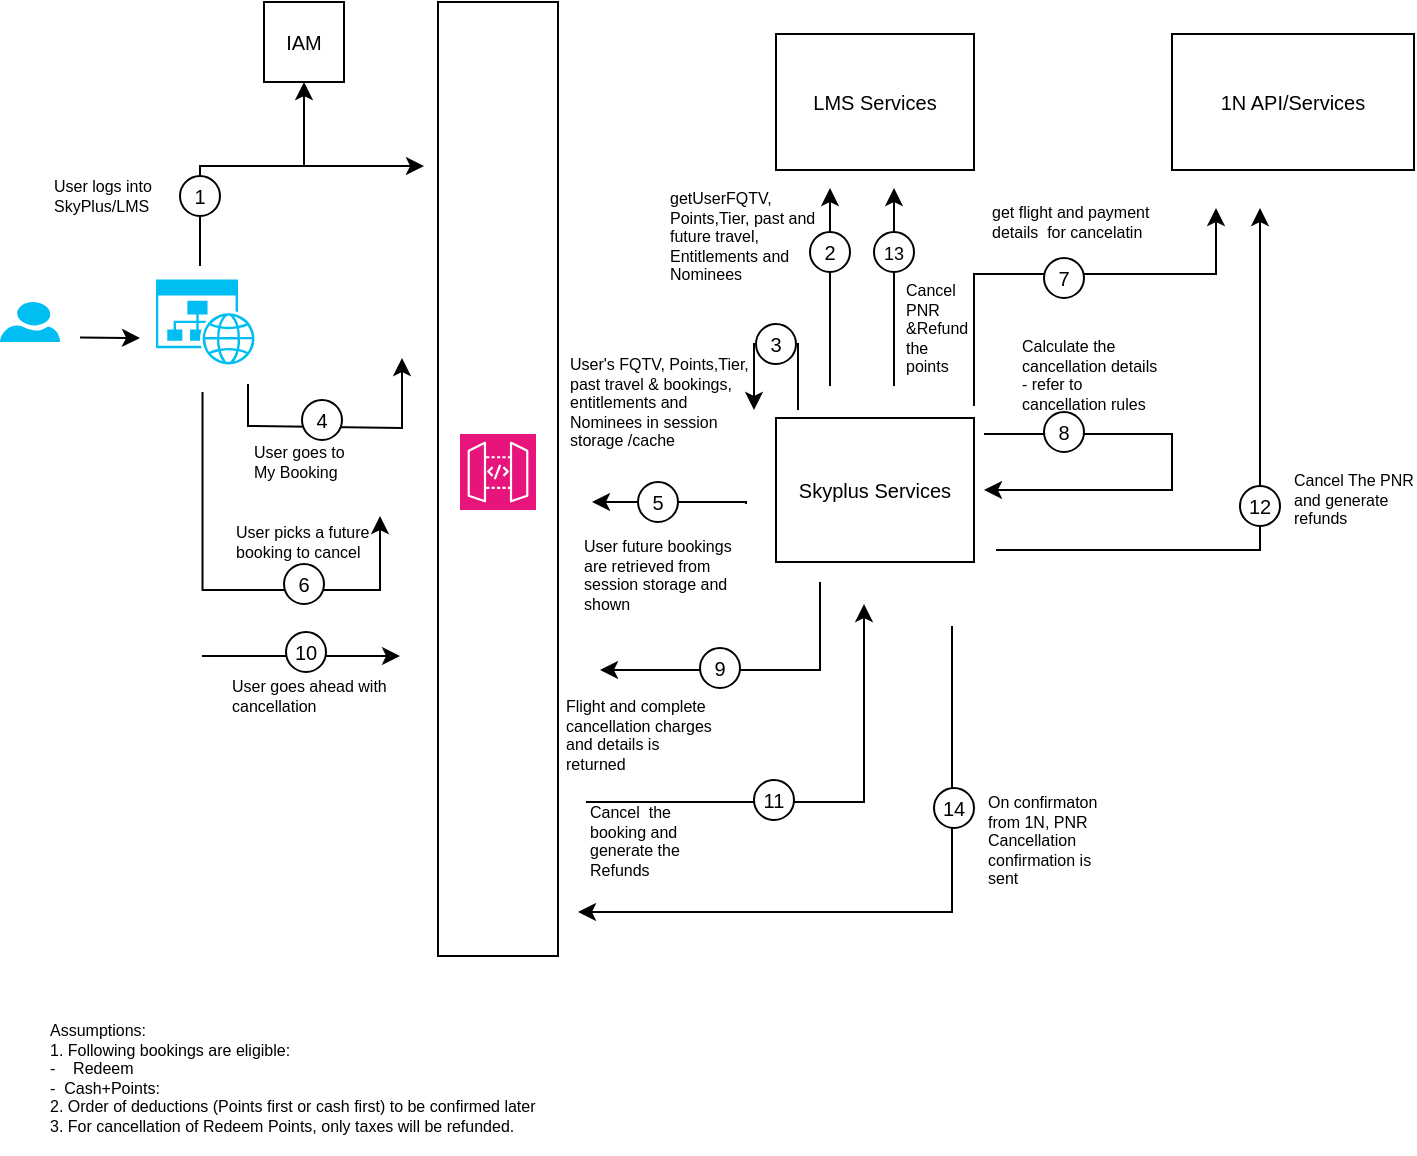 <mxfile version="24.0.2" type="github" pages="2">
  <diagram name="RedeemPoints_CashPoints" id="OwfiVeOAE6O_KrkkMr-Q">
    <mxGraphModel dx="1034" dy="446" grid="1" gridSize="11" guides="1" tooltips="1" connect="1" arrows="1" fold="1" page="1" pageScale="1" pageWidth="850" pageHeight="1100" math="0" shadow="0">
      <root>
        <mxCell id="0" />
        <mxCell id="1" parent="0" />
        <mxCell id="SMNPBds_AobCi2813BHv-37" value="" style="verticalLabelPosition=bottom;html=1;verticalAlign=top;align=center;strokeColor=none;fillColor=#00BEF2;shape=mxgraph.azure.user;" parent="1" vertex="1">
          <mxGeometry x="8" y="190" width="30" height="20" as="geometry" />
        </mxCell>
        <mxCell id="SMNPBds_AobCi2813BHv-42" value="" style="rounded=0;whiteSpace=wrap;html=1;" parent="1" vertex="1">
          <mxGeometry x="227" y="40" width="60" height="477" as="geometry" />
        </mxCell>
        <mxCell id="SMNPBds_AobCi2813BHv-39" value="" style="verticalLabelPosition=bottom;html=1;verticalAlign=top;align=center;strokeColor=none;fillColor=#00BEF2;shape=mxgraph.azure.website_generic;pointerEvents=1;" parent="1" vertex="1">
          <mxGeometry x="86" y="178.75" width="50" height="42.5" as="geometry" />
        </mxCell>
        <mxCell id="SMNPBds_AobCi2813BHv-41" value="" style="sketch=0;points=[[0,0,0],[0.25,0,0],[0.5,0,0],[0.75,0,0],[1,0,0],[0,1,0],[0.25,1,0],[0.5,1,0],[0.75,1,0],[1,1,0],[0,0.25,0],[0,0.5,0],[0,0.75,0],[1,0.25,0],[1,0.5,0],[1,0.75,0]];outlineConnect=0;fontColor=#232F3E;fillColor=#E7157B;strokeColor=#ffffff;dashed=0;verticalLabelPosition=bottom;verticalAlign=top;align=center;html=1;fontSize=12;fontStyle=0;aspect=fixed;shape=mxgraph.aws4.resourceIcon;resIcon=mxgraph.aws4.api_gateway;" parent="1" vertex="1">
          <mxGeometry x="238" y="256" width="38" height="38" as="geometry" />
        </mxCell>
        <mxCell id="SMNPBds_AobCi2813BHv-43" value="" style="endArrow=classic;html=1;rounded=0;" parent="1" edge="1">
          <mxGeometry width="50" height="50" relative="1" as="geometry">
            <mxPoint x="48" y="207.75" as="sourcePoint" />
            <mxPoint x="78" y="208" as="targetPoint" />
          </mxGeometry>
        </mxCell>
        <mxCell id="SMNPBds_AobCi2813BHv-44" value="" style="endArrow=classic;html=1;rounded=0;" parent="1" edge="1">
          <mxGeometry width="50" height="50" relative="1" as="geometry">
            <mxPoint x="108" y="172" as="sourcePoint" />
            <mxPoint x="220" y="122" as="targetPoint" />
            <Array as="points">
              <mxPoint x="108" y="122" />
            </Array>
          </mxGeometry>
        </mxCell>
        <mxCell id="SMNPBds_AobCi2813BHv-49" value="" style="endArrow=classic;html=1;rounded=0;entryX=0.5;entryY=1;entryDx=0;entryDy=0;" parent="1" target="SMNPBds_AobCi2813BHv-48" edge="1">
          <mxGeometry width="50" height="50" relative="1" as="geometry">
            <mxPoint x="160" y="122" as="sourcePoint" />
            <mxPoint x="200" y="72" as="targetPoint" />
          </mxGeometry>
        </mxCell>
        <mxCell id="SMNPBds_AobCi2813BHv-48" value="&lt;font style=&quot;font-size: 10px;&quot;&gt;IAM&lt;/font&gt;" style="rounded=0;whiteSpace=wrap;html=1;" parent="1" vertex="1">
          <mxGeometry x="140" y="40" width="40" height="40" as="geometry" />
        </mxCell>
        <mxCell id="SMNPBds_AobCi2813BHv-47" value="" style="ellipse;whiteSpace=wrap;html=1;aspect=fixed;" parent="1" vertex="1">
          <mxGeometry x="98" y="127" width="20" height="20" as="geometry" />
        </mxCell>
        <mxCell id="SMNPBds_AobCi2813BHv-46" value="&lt;font style=&quot;font-size: 10px;&quot;&gt;1&lt;/font&gt;" style="text;html=1;strokeColor=none;fillColor=none;align=center;verticalAlign=middle;whiteSpace=wrap;rounded=0;" parent="1" vertex="1">
          <mxGeometry x="93" y="127" width="30" height="20" as="geometry" />
        </mxCell>
        <mxCell id="SMNPBds_AobCi2813BHv-54" value="User logs into SkyPlus/LMS" style="text;html=1;strokeColor=none;fillColor=none;align=left;verticalAlign=top;whiteSpace=wrap;rounded=0;fontSize=8;" parent="1" vertex="1">
          <mxGeometry x="32.5" y="120.5" width="58.5" height="38.5" as="geometry" />
        </mxCell>
        <mxCell id="SMNPBds_AobCi2813BHv-55" value="" style="endArrow=classic;html=1;rounded=0;entryX=1;entryY=1;entryDx=0;entryDy=0;" parent="1" edge="1">
          <mxGeometry width="50" height="50" relative="1" as="geometry">
            <mxPoint x="132" y="231" as="sourcePoint" />
            <mxPoint x="209" y="218" as="targetPoint" />
            <Array as="points">
              <mxPoint x="132" y="252" />
              <mxPoint x="209" y="253" />
            </Array>
          </mxGeometry>
        </mxCell>
        <mxCell id="SMNPBds_AobCi2813BHv-56" value="" style="ellipse;whiteSpace=wrap;html=1;aspect=fixed;" parent="1" vertex="1">
          <mxGeometry x="159" y="239" width="20" height="20" as="geometry" />
        </mxCell>
        <mxCell id="SMNPBds_AobCi2813BHv-57" value="&lt;font style=&quot;font-size: 10px;&quot;&gt;4&lt;/font&gt;" style="text;html=1;strokeColor=none;fillColor=none;align=center;verticalAlign=middle;whiteSpace=wrap;rounded=0;" parent="1" vertex="1">
          <mxGeometry x="154" y="239" width="30" height="20" as="geometry" />
        </mxCell>
        <mxCell id="SMNPBds_AobCi2813BHv-58" value="User goes to My Booking" style="text;html=1;strokeColor=none;fillColor=none;align=left;verticalAlign=top;whiteSpace=wrap;rounded=0;fontSize=8;" parent="1" vertex="1">
          <mxGeometry x="132.5" y="253.5" width="58.5" height="43.5" as="geometry" />
        </mxCell>
        <mxCell id="SMNPBds_AobCi2813BHv-59" value="&lt;font style=&quot;font-size: 10px;&quot;&gt;LMS Services&lt;/font&gt;" style="rounded=0;whiteSpace=wrap;html=1;" parent="1" vertex="1">
          <mxGeometry x="396" y="56" width="99" height="68" as="geometry" />
        </mxCell>
        <mxCell id="SMNPBds_AobCi2813BHv-60" value="&lt;font style=&quot;font-size: 10px;&quot;&gt;Skyplus Services&lt;/font&gt;" style="rounded=0;whiteSpace=wrap;html=1;" parent="1" vertex="1">
          <mxGeometry x="396" y="248" width="99" height="72" as="geometry" />
        </mxCell>
        <mxCell id="SMNPBds_AobCi2813BHv-70" value="&lt;font style=&quot;font-size: 10px;&quot;&gt;1N API/Services&lt;/font&gt;" style="rounded=0;whiteSpace=wrap;html=1;" parent="1" vertex="1">
          <mxGeometry x="594" y="56" width="121" height="68" as="geometry" />
        </mxCell>
        <mxCell id="SMNPBds_AobCi2813BHv-84" value="" style="endArrow=classic;html=1;rounded=0;" parent="1" edge="1">
          <mxGeometry width="50" height="50" relative="1" as="geometry">
            <mxPoint x="500" y="256" as="sourcePoint" />
            <mxPoint x="500" y="284" as="targetPoint" />
            <Array as="points">
              <mxPoint x="594" y="256" />
              <mxPoint x="594" y="284" />
            </Array>
          </mxGeometry>
        </mxCell>
        <mxCell id="SMNPBds_AobCi2813BHv-85" value="" style="ellipse;whiteSpace=wrap;html=1;aspect=fixed;" parent="1" vertex="1">
          <mxGeometry x="530" y="245" width="20" height="20" as="geometry" />
        </mxCell>
        <mxCell id="SMNPBds_AobCi2813BHv-86" value="&lt;span style=&quot;font-size: 10px;&quot;&gt;8&lt;/span&gt;" style="text;html=1;strokeColor=none;fillColor=none;align=center;verticalAlign=middle;whiteSpace=wrap;rounded=0;" parent="1" vertex="1">
          <mxGeometry x="525" y="245" width="30" height="20" as="geometry" />
        </mxCell>
        <mxCell id="0PA8DL0PbdsnvtNAlWwM-7" value="Calculate the cancellation details - refer to cancellation rules" style="text;html=1;strokeColor=none;fillColor=none;align=left;verticalAlign=top;whiteSpace=wrap;rounded=0;fontSize=8;" parent="1" vertex="1">
          <mxGeometry x="516.87" y="201" width="72" height="33" as="geometry" />
        </mxCell>
        <mxCell id="0PA8DL0PbdsnvtNAlWwM-42" value="" style="endArrow=classic;html=1;rounded=0;" parent="1" edge="1">
          <mxGeometry width="50" height="50" relative="1" as="geometry">
            <mxPoint x="381" y="291" as="sourcePoint" />
            <mxPoint x="304" y="290" as="targetPoint" />
            <Array as="points">
              <mxPoint x="381" y="290" />
              <mxPoint x="304" y="290" />
            </Array>
          </mxGeometry>
        </mxCell>
        <mxCell id="0PA8DL0PbdsnvtNAlWwM-43" value="" style="ellipse;whiteSpace=wrap;html=1;aspect=fixed;" parent="1" vertex="1">
          <mxGeometry x="327" y="280" width="20" height="20" as="geometry" />
        </mxCell>
        <mxCell id="0PA8DL0PbdsnvtNAlWwM-44" value="&lt;font style=&quot;font-size: 10px;&quot;&gt;5&lt;/font&gt;" style="text;html=1;strokeColor=none;fillColor=none;align=center;verticalAlign=middle;whiteSpace=wrap;rounded=0;" parent="1" vertex="1">
          <mxGeometry x="322" y="280" width="30" height="20" as="geometry" />
        </mxCell>
        <mxCell id="b6XpkM-lyrF8tY9y0PFV-2" value="" style="endArrow=classic;html=1;rounded=0;" parent="1" edge="1">
          <mxGeometry width="50" height="50" relative="1" as="geometry">
            <mxPoint x="407" y="244" as="sourcePoint" />
            <mxPoint x="385" y="244" as="targetPoint" />
            <Array as="points">
              <mxPoint x="407" y="211" />
              <mxPoint x="385" y="211" />
            </Array>
          </mxGeometry>
        </mxCell>
        <mxCell id="b6XpkM-lyrF8tY9y0PFV-3" value="User&#39;s FQTV, Points,Tier, past travel &amp;amp; bookings, entitlements and Nominees in session storage /cache" style="text;html=1;strokeColor=none;fillColor=none;align=left;verticalAlign=top;whiteSpace=wrap;rounded=0;fontSize=8;" parent="1" vertex="1">
          <mxGeometry x="291" y="210" width="94" height="52" as="geometry" />
        </mxCell>
        <mxCell id="b6XpkM-lyrF8tY9y0PFV-6" value="" style="ellipse;whiteSpace=wrap;html=1;aspect=fixed;" parent="1" vertex="1">
          <mxGeometry x="386" y="201" width="20" height="20" as="geometry" />
        </mxCell>
        <mxCell id="b6XpkM-lyrF8tY9y0PFV-7" value="&lt;font style=&quot;font-size: 10px;&quot;&gt;3&lt;/font&gt;" style="text;html=1;strokeColor=none;fillColor=none;align=center;verticalAlign=middle;whiteSpace=wrap;rounded=0;" parent="1" vertex="1">
          <mxGeometry x="381" y="201" width="30" height="20" as="geometry" />
        </mxCell>
        <mxCell id="59oDwtAQfjxM6hvadUJi-1" value="Assumptions:&lt;br&gt;1. Following bookings are eligible:&lt;div&gt;-&amp;nbsp; &amp;nbsp; Redeem&lt;/div&gt;&lt;div&gt;-&amp;nbsp; Cash+Points:&amp;nbsp;&lt;/div&gt;&lt;div&gt;2. Order of deductions (Points first or cash first) to be confirmed later&lt;/div&gt;&lt;div&gt;3. For cancellation of Redeem Points, only taxes will be refunded.&amp;nbsp;&lt;/div&gt;" style="text;html=1;strokeColor=none;fillColor=none;align=left;verticalAlign=top;whiteSpace=wrap;rounded=0;fontSize=8;" parent="1" vertex="1">
          <mxGeometry x="31.38" y="542.5" width="275.25" height="73.5" as="geometry" />
        </mxCell>
        <mxCell id="mPE1qaVlTOJG_pVsWpJ8-4" value="User future bookings are retrieved from session storage and shown" style="text;html=1;strokeColor=none;fillColor=none;align=left;verticalAlign=top;whiteSpace=wrap;rounded=0;fontSize=8;" parent="1" vertex="1">
          <mxGeometry x="298.38" y="301" width="79.25" height="33" as="geometry" />
        </mxCell>
        <mxCell id="mPE1qaVlTOJG_pVsWpJ8-6" value="" style="endArrow=classic;html=1;rounded=0;" parent="1" edge="1">
          <mxGeometry width="50" height="50" relative="1" as="geometry">
            <mxPoint x="109.26" y="235" as="sourcePoint" />
            <mxPoint x="198" y="297" as="targetPoint" />
            <Array as="points">
              <mxPoint x="109.26" y="334" />
              <mxPoint x="198" y="334" />
            </Array>
          </mxGeometry>
        </mxCell>
        <mxCell id="mPE1qaVlTOJG_pVsWpJ8-7" value="User picks a future booking to cancel" style="text;html=1;strokeColor=none;fillColor=none;align=left;verticalAlign=top;whiteSpace=wrap;rounded=0;fontSize=8;" parent="1" vertex="1">
          <mxGeometry x="124.12" y="294" width="75.25" height="36" as="geometry" />
        </mxCell>
        <mxCell id="mPE1qaVlTOJG_pVsWpJ8-8" value="" style="ellipse;whiteSpace=wrap;html=1;aspect=fixed;" parent="1" vertex="1">
          <mxGeometry x="150" y="321" width="20" height="20" as="geometry" />
        </mxCell>
        <mxCell id="mPE1qaVlTOJG_pVsWpJ8-9" value="&lt;font style=&quot;font-size: 10px;&quot;&gt;6&lt;/font&gt;" style="text;html=1;strokeColor=none;fillColor=none;align=center;verticalAlign=middle;whiteSpace=wrap;rounded=0;" parent="1" vertex="1">
          <mxGeometry x="145" y="321" width="30" height="20" as="geometry" />
        </mxCell>
        <mxCell id="mPE1qaVlTOJG_pVsWpJ8-10" value="" style="endArrow=classic;html=1;rounded=0;" parent="1" edge="1">
          <mxGeometry width="50" height="50" relative="1" as="geometry">
            <mxPoint x="109" y="367" as="sourcePoint" />
            <mxPoint x="208" y="367" as="targetPoint" />
            <Array as="points">
              <mxPoint x="109" y="367" />
              <mxPoint x="153" y="367" />
            </Array>
          </mxGeometry>
        </mxCell>
        <mxCell id="Gt4goCBHLAexRyP_5FmJ-1" value="" style="endArrow=classic;html=1;rounded=0;" parent="1" edge="1">
          <mxGeometry width="50" height="50" relative="1" as="geometry">
            <mxPoint x="484" y="352" as="sourcePoint" />
            <mxPoint x="297" y="495" as="targetPoint" />
            <Array as="points">
              <mxPoint x="484" y="495" />
            </Array>
          </mxGeometry>
        </mxCell>
        <mxCell id="Gt4goCBHLAexRyP_5FmJ-2" value="On confirmaton from 1N, PNR Cancellation confirmation is sent" style="text;html=1;strokeColor=none;fillColor=none;align=left;verticalAlign=top;whiteSpace=wrap;rounded=0;fontSize=8;" parent="1" vertex="1">
          <mxGeometry x="500" y="429" width="61" height="58" as="geometry" />
        </mxCell>
        <mxCell id="Gt4goCBHLAexRyP_5FmJ-3" value="" style="ellipse;whiteSpace=wrap;html=1;aspect=fixed;" parent="1" vertex="1">
          <mxGeometry x="475" y="433" width="20" height="20" as="geometry" />
        </mxCell>
        <mxCell id="Gt4goCBHLAexRyP_5FmJ-4" value="&lt;font style=&quot;font-size: 10px;&quot;&gt;14&lt;/font&gt;" style="text;html=1;strokeColor=none;fillColor=none;align=center;verticalAlign=middle;whiteSpace=wrap;rounded=0;" parent="1" vertex="1">
          <mxGeometry x="470" y="433" width="30" height="20" as="geometry" />
        </mxCell>
        <mxCell id="zOfcuc4DC-uXZ8jPm337-7" value="" style="endArrow=classic;html=1;rounded=0;" parent="1" edge="1">
          <mxGeometry width="50" height="50" relative="1" as="geometry">
            <mxPoint x="495" y="242" as="sourcePoint" />
            <mxPoint x="616" y="143" as="targetPoint" />
            <Array as="points">
              <mxPoint x="495" y="176" />
              <mxPoint x="539" y="176" />
              <mxPoint x="616" y="176" />
            </Array>
          </mxGeometry>
        </mxCell>
        <mxCell id="zOfcuc4DC-uXZ8jPm337-8" value="" style="ellipse;whiteSpace=wrap;html=1;aspect=fixed;" parent="1" vertex="1">
          <mxGeometry x="530" y="168" width="20" height="20" as="geometry" />
        </mxCell>
        <mxCell id="zOfcuc4DC-uXZ8jPm337-9" value="&lt;font style=&quot;font-size: 10px;&quot;&gt;7&lt;/font&gt;" style="text;html=1;strokeColor=none;fillColor=none;align=center;verticalAlign=middle;whiteSpace=wrap;rounded=0;" parent="1" vertex="1">
          <mxGeometry x="525" y="168" width="30" height="20" as="geometry" />
        </mxCell>
        <mxCell id="zOfcuc4DC-uXZ8jPm337-10" value="get flight and payment details&amp;nbsp; for cancelatin" style="text;html=1;strokeColor=none;fillColor=none;align=left;verticalAlign=top;whiteSpace=wrap;rounded=0;fontSize=8;" parent="1" vertex="1">
          <mxGeometry x="501.5" y="134" width="87.37" height="33" as="geometry" />
        </mxCell>
        <mxCell id="zOfcuc4DC-uXZ8jPm337-12" value="" style="endArrow=classic;html=1;rounded=0;" parent="1" edge="1">
          <mxGeometry width="50" height="50" relative="1" as="geometry">
            <mxPoint x="423" y="232" as="sourcePoint" />
            <mxPoint x="423" y="133" as="targetPoint" />
          </mxGeometry>
        </mxCell>
        <mxCell id="zOfcuc4DC-uXZ8jPm337-13" value="getUserFQTV, Points,Tier, past and future travel, Entitlements and Nominees" style="text;html=1;strokeColor=none;fillColor=none;align=left;verticalAlign=top;whiteSpace=wrap;rounded=0;fontSize=8;" parent="1" vertex="1">
          <mxGeometry x="341" y="127" width="83" height="30" as="geometry" />
        </mxCell>
        <mxCell id="zOfcuc4DC-uXZ8jPm337-14" value="" style="ellipse;whiteSpace=wrap;html=1;aspect=fixed;" parent="1" vertex="1">
          <mxGeometry x="413" y="155" width="20" height="20" as="geometry" />
        </mxCell>
        <mxCell id="zOfcuc4DC-uXZ8jPm337-15" value="&lt;font style=&quot;font-size: 10px;&quot;&gt;2&lt;/font&gt;" style="text;html=1;strokeColor=none;fillColor=none;align=center;verticalAlign=middle;whiteSpace=wrap;rounded=0;" parent="1" vertex="1">
          <mxGeometry x="408" y="155" width="30" height="20" as="geometry" />
        </mxCell>
        <mxCell id="zOfcuc4DC-uXZ8jPm337-19" value="" style="endArrow=classic;html=1;rounded=0;" parent="1" edge="1">
          <mxGeometry width="50" height="50" relative="1" as="geometry">
            <mxPoint x="418" y="330" as="sourcePoint" />
            <mxPoint x="308" y="374" as="targetPoint" />
            <Array as="points">
              <mxPoint x="418" y="374" />
              <mxPoint x="352" y="374" />
            </Array>
          </mxGeometry>
        </mxCell>
        <mxCell id="zOfcuc4DC-uXZ8jPm337-20" value="" style="ellipse;whiteSpace=wrap;html=1;aspect=fixed;" parent="1" vertex="1">
          <mxGeometry x="358" y="363" width="20" height="20" as="geometry" />
        </mxCell>
        <mxCell id="zOfcuc4DC-uXZ8jPm337-21" value="&lt;span style=&quot;font-size: 10px;&quot;&gt;9&lt;/span&gt;" style="text;html=1;strokeColor=none;fillColor=none;align=center;verticalAlign=middle;whiteSpace=wrap;rounded=0;" parent="1" vertex="1">
          <mxGeometry x="353" y="363" width="30" height="20" as="geometry" />
        </mxCell>
        <mxCell id="zOfcuc4DC-uXZ8jPm337-22" value="Flight and complete cancellation charges and details is returned&amp;nbsp;" style="text;html=1;strokeColor=none;fillColor=none;align=left;verticalAlign=top;whiteSpace=wrap;rounded=0;fontSize=8;" parent="1" vertex="1">
          <mxGeometry x="289" y="381" width="82" height="33" as="geometry" />
        </mxCell>
        <mxCell id="zOfcuc4DC-uXZ8jPm337-31" value="User goes ahead with cancellation" style="text;html=1;strokeColor=none;fillColor=none;align=left;verticalAlign=top;whiteSpace=wrap;rounded=0;fontSize=8;" parent="1" vertex="1">
          <mxGeometry x="121.88" y="371" width="86.25" height="27" as="geometry" />
        </mxCell>
        <mxCell id="zOfcuc4DC-uXZ8jPm337-34" value="" style="ellipse;whiteSpace=wrap;html=1;aspect=fixed;" parent="1" vertex="1">
          <mxGeometry x="151" y="355" width="20" height="20" as="geometry" />
        </mxCell>
        <mxCell id="zOfcuc4DC-uXZ8jPm337-35" value="&lt;font style=&quot;font-size: 10px;&quot;&gt;10&lt;/font&gt;" style="text;html=1;strokeColor=none;fillColor=none;align=center;verticalAlign=middle;whiteSpace=wrap;rounded=0;" parent="1" vertex="1">
          <mxGeometry x="146" y="355" width="30" height="20" as="geometry" />
        </mxCell>
        <mxCell id="zOfcuc4DC-uXZ8jPm337-36" value="" style="endArrow=classic;html=1;rounded=0;" parent="1" edge="1">
          <mxGeometry width="50" height="50" relative="1" as="geometry">
            <mxPoint x="301" y="440" as="sourcePoint" />
            <mxPoint x="440" y="341" as="targetPoint" />
            <Array as="points">
              <mxPoint x="440" y="440" />
            </Array>
          </mxGeometry>
        </mxCell>
        <mxCell id="zOfcuc4DC-uXZ8jPm337-37" value="" style="ellipse;whiteSpace=wrap;html=1;aspect=fixed;" parent="1" vertex="1">
          <mxGeometry x="385" y="429" width="20" height="20" as="geometry" />
        </mxCell>
        <mxCell id="zOfcuc4DC-uXZ8jPm337-38" value="&lt;font style=&quot;font-size: 10px;&quot;&gt;11&lt;/font&gt;" style="text;html=1;strokeColor=none;fillColor=none;align=center;verticalAlign=middle;whiteSpace=wrap;rounded=0;" parent="1" vertex="1">
          <mxGeometry x="380" y="429" width="30" height="20" as="geometry" />
        </mxCell>
        <mxCell id="zOfcuc4DC-uXZ8jPm337-39" value="Cancel&amp;nbsp; the booking and generate the Refunds" style="text;html=1;strokeColor=none;fillColor=none;align=left;verticalAlign=top;whiteSpace=wrap;rounded=0;fontSize=8;" parent="1" vertex="1">
          <mxGeometry x="301" y="434" width="51" height="24.5" as="geometry" />
        </mxCell>
        <mxCell id="zOfcuc4DC-uXZ8jPm337-40" value="" style="endArrow=classic;html=1;rounded=0;" parent="1" edge="1">
          <mxGeometry width="50" height="50" relative="1" as="geometry">
            <mxPoint x="506" y="314" as="sourcePoint" />
            <mxPoint x="638" y="143" as="targetPoint" />
            <Array as="points">
              <mxPoint x="561" y="314" />
              <mxPoint x="638" y="314" />
              <mxPoint x="638" y="270" />
            </Array>
          </mxGeometry>
        </mxCell>
        <mxCell id="zOfcuc4DC-uXZ8jPm337-41" value="" style="ellipse;whiteSpace=wrap;html=1;aspect=fixed;" parent="1" vertex="1">
          <mxGeometry x="628" y="282" width="20" height="20" as="geometry" />
        </mxCell>
        <mxCell id="zOfcuc4DC-uXZ8jPm337-42" value="&lt;font style=&quot;font-size: 10px;&quot;&gt;12&lt;/font&gt;" style="text;html=1;strokeColor=none;fillColor=none;align=center;verticalAlign=middle;whiteSpace=wrap;rounded=0;" parent="1" vertex="1">
          <mxGeometry x="623" y="282" width="30" height="20" as="geometry" />
        </mxCell>
        <mxCell id="zOfcuc4DC-uXZ8jPm337-43" value="Cancel The PNR and generate refunds" style="text;html=1;strokeColor=none;fillColor=none;align=left;verticalAlign=top;whiteSpace=wrap;rounded=0;fontSize=8;" parent="1" vertex="1">
          <mxGeometry x="653" y="267.5" width="62" height="33" as="geometry" />
        </mxCell>
        <mxCell id="zOfcuc4DC-uXZ8jPm337-49" value="" style="endArrow=classic;html=1;rounded=0;" parent="1" edge="1">
          <mxGeometry width="50" height="50" relative="1" as="geometry">
            <mxPoint x="455" y="232" as="sourcePoint" />
            <mxPoint x="455" y="133" as="targetPoint" />
          </mxGeometry>
        </mxCell>
        <mxCell id="zOfcuc4DC-uXZ8jPm337-50" value="&lt;font style=&quot;font-size: 9px;&quot;&gt;13&lt;/font&gt;" style="ellipse;whiteSpace=wrap;html=1;aspect=fixed;fontSize=10;" parent="1" vertex="1">
          <mxGeometry x="445" y="155" width="20" height="20" as="geometry" />
        </mxCell>
        <mxCell id="zOfcuc4DC-uXZ8jPm337-51" value="Cancel PNR &amp;amp;Refund the points" style="text;html=1;strokeColor=none;fillColor=none;align=left;verticalAlign=top;whiteSpace=wrap;rounded=0;fontSize=8;" parent="1" vertex="1">
          <mxGeometry x="458.5" y="172.75" width="25.5" height="38" as="geometry" />
        </mxCell>
      </root>
    </mxGraphModel>
  </diagram>
  <diagram id="tfOoxKZsEUQnKDMy-ZZV" name="EarnCash">
    <mxGraphModel dx="1034" dy="446" grid="1" gridSize="11" guides="1" tooltips="1" connect="1" arrows="1" fold="1" page="1" pageScale="1" pageWidth="850" pageHeight="1100" math="0" shadow="0">
      <root>
        <mxCell id="0" />
        <mxCell id="1" parent="0" />
        <mxCell id="yZESZKWZYeRqyRCKHFqY-1" value="" style="verticalLabelPosition=bottom;html=1;verticalAlign=top;align=center;strokeColor=none;fillColor=#00BEF2;shape=mxgraph.azure.user;" vertex="1" parent="1">
          <mxGeometry x="8" y="190" width="30" height="20" as="geometry" />
        </mxCell>
        <mxCell id="yZESZKWZYeRqyRCKHFqY-2" value="" style="rounded=0;whiteSpace=wrap;html=1;" vertex="1" parent="1">
          <mxGeometry x="227" y="40" width="60" height="477" as="geometry" />
        </mxCell>
        <mxCell id="yZESZKWZYeRqyRCKHFqY-3" value="" style="verticalLabelPosition=bottom;html=1;verticalAlign=top;align=center;strokeColor=none;fillColor=#00BEF2;shape=mxgraph.azure.website_generic;pointerEvents=1;" vertex="1" parent="1">
          <mxGeometry x="86" y="178.75" width="50" height="42.5" as="geometry" />
        </mxCell>
        <mxCell id="yZESZKWZYeRqyRCKHFqY-4" value="" style="sketch=0;points=[[0,0,0],[0.25,0,0],[0.5,0,0],[0.75,0,0],[1,0,0],[0,1,0],[0.25,1,0],[0.5,1,0],[0.75,1,0],[1,1,0],[0,0.25,0],[0,0.5,0],[0,0.75,0],[1,0.25,0],[1,0.5,0],[1,0.75,0]];outlineConnect=0;fontColor=#232F3E;fillColor=#E7157B;strokeColor=#ffffff;dashed=0;verticalLabelPosition=bottom;verticalAlign=top;align=center;html=1;fontSize=12;fontStyle=0;aspect=fixed;shape=mxgraph.aws4.resourceIcon;resIcon=mxgraph.aws4.api_gateway;" vertex="1" parent="1">
          <mxGeometry x="238" y="256" width="38" height="38" as="geometry" />
        </mxCell>
        <mxCell id="yZESZKWZYeRqyRCKHFqY-5" value="" style="endArrow=classic;html=1;rounded=0;" edge="1" parent="1">
          <mxGeometry width="50" height="50" relative="1" as="geometry">
            <mxPoint x="48" y="207.75" as="sourcePoint" />
            <mxPoint x="78" y="208" as="targetPoint" />
          </mxGeometry>
        </mxCell>
        <mxCell id="yZESZKWZYeRqyRCKHFqY-6" value="" style="endArrow=classic;html=1;rounded=0;" edge="1" parent="1">
          <mxGeometry width="50" height="50" relative="1" as="geometry">
            <mxPoint x="108" y="172" as="sourcePoint" />
            <mxPoint x="220" y="122" as="targetPoint" />
            <Array as="points">
              <mxPoint x="108" y="122" />
            </Array>
          </mxGeometry>
        </mxCell>
        <mxCell id="yZESZKWZYeRqyRCKHFqY-8" value="" style="endArrow=classic;html=1;rounded=0;entryX=0.5;entryY=1;entryDx=0;entryDy=0;" edge="1" parent="1" target="yZESZKWZYeRqyRCKHFqY-9">
          <mxGeometry width="50" height="50" relative="1" as="geometry">
            <mxPoint x="160" y="122" as="sourcePoint" />
            <mxPoint x="200" y="72" as="targetPoint" />
          </mxGeometry>
        </mxCell>
        <mxCell id="yZESZKWZYeRqyRCKHFqY-9" value="&lt;font style=&quot;font-size: 10px;&quot;&gt;IAM&lt;/font&gt;" style="rounded=0;whiteSpace=wrap;html=1;" vertex="1" parent="1">
          <mxGeometry x="140" y="40" width="40" height="40" as="geometry" />
        </mxCell>
        <mxCell id="yZESZKWZYeRqyRCKHFqY-11" value="" style="ellipse;whiteSpace=wrap;html=1;aspect=fixed;" vertex="1" parent="1">
          <mxGeometry x="98" y="127" width="20" height="20" as="geometry" />
        </mxCell>
        <mxCell id="yZESZKWZYeRqyRCKHFqY-12" value="&lt;font style=&quot;font-size: 10px;&quot;&gt;1&lt;/font&gt;" style="text;html=1;strokeColor=none;fillColor=none;align=center;verticalAlign=middle;whiteSpace=wrap;rounded=0;" vertex="1" parent="1">
          <mxGeometry x="93" y="127" width="30" height="20" as="geometry" />
        </mxCell>
        <mxCell id="yZESZKWZYeRqyRCKHFqY-13" value="User logs into SkyPlus/LMS" style="text;html=1;strokeColor=none;fillColor=none;align=left;verticalAlign=top;whiteSpace=wrap;rounded=0;fontSize=8;" vertex="1" parent="1">
          <mxGeometry x="32.5" y="120.5" width="58.5" height="38.5" as="geometry" />
        </mxCell>
        <mxCell id="yZESZKWZYeRqyRCKHFqY-14" value="" style="endArrow=classic;html=1;rounded=0;entryX=1;entryY=1;entryDx=0;entryDy=0;" edge="1" parent="1">
          <mxGeometry width="50" height="50" relative="1" as="geometry">
            <mxPoint x="132" y="231" as="sourcePoint" />
            <mxPoint x="209" y="218" as="targetPoint" />
            <Array as="points">
              <mxPoint x="132" y="252" />
              <mxPoint x="209" y="253" />
            </Array>
          </mxGeometry>
        </mxCell>
        <mxCell id="yZESZKWZYeRqyRCKHFqY-15" value="" style="ellipse;whiteSpace=wrap;html=1;aspect=fixed;" vertex="1" parent="1">
          <mxGeometry x="159" y="239" width="20" height="20" as="geometry" />
        </mxCell>
        <mxCell id="yZESZKWZYeRqyRCKHFqY-16" value="&lt;font style=&quot;font-size: 10px;&quot;&gt;4&lt;/font&gt;" style="text;html=1;strokeColor=none;fillColor=none;align=center;verticalAlign=middle;whiteSpace=wrap;rounded=0;" vertex="1" parent="1">
          <mxGeometry x="154" y="239" width="30" height="20" as="geometry" />
        </mxCell>
        <mxCell id="yZESZKWZYeRqyRCKHFqY-17" value="User goes to My Booking" style="text;html=1;strokeColor=none;fillColor=none;align=left;verticalAlign=top;whiteSpace=wrap;rounded=0;fontSize=8;" vertex="1" parent="1">
          <mxGeometry x="132.5" y="253.5" width="58.5" height="43.5" as="geometry" />
        </mxCell>
        <mxCell id="yZESZKWZYeRqyRCKHFqY-18" value="&lt;font style=&quot;font-size: 10px;&quot;&gt;LMS Services&lt;/font&gt;" style="rounded=0;whiteSpace=wrap;html=1;" vertex="1" parent="1">
          <mxGeometry x="396" y="56" width="99" height="68" as="geometry" />
        </mxCell>
        <mxCell id="yZESZKWZYeRqyRCKHFqY-19" value="&lt;font style=&quot;font-size: 10px;&quot;&gt;Skyplus Services&lt;/font&gt;" style="rounded=0;whiteSpace=wrap;html=1;" vertex="1" parent="1">
          <mxGeometry x="396" y="248" width="99" height="72" as="geometry" />
        </mxCell>
        <mxCell id="yZESZKWZYeRqyRCKHFqY-20" value="&lt;font style=&quot;font-size: 10px;&quot;&gt;1N API/Services&lt;/font&gt;" style="rounded=0;whiteSpace=wrap;html=1;" vertex="1" parent="1">
          <mxGeometry x="594" y="56" width="121" height="68" as="geometry" />
        </mxCell>
        <mxCell id="yZESZKWZYeRqyRCKHFqY-21" value="" style="endArrow=classic;html=1;rounded=0;" edge="1" parent="1">
          <mxGeometry width="50" height="50" relative="1" as="geometry">
            <mxPoint x="500" y="256" as="sourcePoint" />
            <mxPoint x="500" y="284" as="targetPoint" />
            <Array as="points">
              <mxPoint x="594" y="256" />
              <mxPoint x="594" y="284" />
            </Array>
          </mxGeometry>
        </mxCell>
        <mxCell id="yZESZKWZYeRqyRCKHFqY-22" value="" style="ellipse;whiteSpace=wrap;html=1;aspect=fixed;" vertex="1" parent="1">
          <mxGeometry x="530" y="245" width="20" height="20" as="geometry" />
        </mxCell>
        <mxCell id="yZESZKWZYeRqyRCKHFqY-23" value="&lt;span style=&quot;font-size: 10px;&quot;&gt;8&lt;/span&gt;" style="text;html=1;strokeColor=none;fillColor=none;align=center;verticalAlign=middle;whiteSpace=wrap;rounded=0;" vertex="1" parent="1">
          <mxGeometry x="525" y="245" width="30" height="20" as="geometry" />
        </mxCell>
        <mxCell id="yZESZKWZYeRqyRCKHFqY-24" value="Calculate the cancellation details - refer to cancellation rules" style="text;html=1;strokeColor=none;fillColor=none;align=left;verticalAlign=top;whiteSpace=wrap;rounded=0;fontSize=8;" vertex="1" parent="1">
          <mxGeometry x="516.87" y="201" width="72" height="33" as="geometry" />
        </mxCell>
        <mxCell id="yZESZKWZYeRqyRCKHFqY-25" value="" style="endArrow=classic;html=1;rounded=0;" edge="1" parent="1">
          <mxGeometry width="50" height="50" relative="1" as="geometry">
            <mxPoint x="381" y="291" as="sourcePoint" />
            <mxPoint x="304" y="290" as="targetPoint" />
            <Array as="points">
              <mxPoint x="381" y="290" />
              <mxPoint x="304" y="290" />
            </Array>
          </mxGeometry>
        </mxCell>
        <mxCell id="yZESZKWZYeRqyRCKHFqY-26" value="" style="ellipse;whiteSpace=wrap;html=1;aspect=fixed;" vertex="1" parent="1">
          <mxGeometry x="327" y="280" width="20" height="20" as="geometry" />
        </mxCell>
        <mxCell id="yZESZKWZYeRqyRCKHFqY-27" value="&lt;font style=&quot;font-size: 10px;&quot;&gt;5&lt;/font&gt;" style="text;html=1;strokeColor=none;fillColor=none;align=center;verticalAlign=middle;whiteSpace=wrap;rounded=0;" vertex="1" parent="1">
          <mxGeometry x="322" y="280" width="30" height="20" as="geometry" />
        </mxCell>
        <mxCell id="yZESZKWZYeRqyRCKHFqY-28" value="" style="endArrow=classic;html=1;rounded=0;" edge="1" parent="1">
          <mxGeometry width="50" height="50" relative="1" as="geometry">
            <mxPoint x="407" y="244" as="sourcePoint" />
            <mxPoint x="385" y="244" as="targetPoint" />
            <Array as="points">
              <mxPoint x="407" y="211" />
              <mxPoint x="385" y="211" />
            </Array>
          </mxGeometry>
        </mxCell>
        <mxCell id="yZESZKWZYeRqyRCKHFqY-29" value="User&#39;s FQTV, Points,Tier, past travel &amp;amp; bookings, entitlements and Nominees in session storage /cache" style="text;html=1;strokeColor=none;fillColor=none;align=left;verticalAlign=top;whiteSpace=wrap;rounded=0;fontSize=8;" vertex="1" parent="1">
          <mxGeometry x="291" y="210" width="94" height="52" as="geometry" />
        </mxCell>
        <mxCell id="yZESZKWZYeRqyRCKHFqY-30" value="" style="ellipse;whiteSpace=wrap;html=1;aspect=fixed;" vertex="1" parent="1">
          <mxGeometry x="386" y="201" width="20" height="20" as="geometry" />
        </mxCell>
        <mxCell id="yZESZKWZYeRqyRCKHFqY-31" value="&lt;font style=&quot;font-size: 10px;&quot;&gt;3&lt;/font&gt;" style="text;html=1;strokeColor=none;fillColor=none;align=center;verticalAlign=middle;whiteSpace=wrap;rounded=0;" vertex="1" parent="1">
          <mxGeometry x="381" y="201" width="30" height="20" as="geometry" />
        </mxCell>
        <mxCell id="yZESZKWZYeRqyRCKHFqY-32" value="Assumptions:&lt;br&gt;1. Following bookings are eligible:&lt;div&gt;-&amp;nbsp; &amp;nbsp; Redeem&lt;/div&gt;&lt;div&gt;-&amp;nbsp; Cash+Points:&amp;nbsp;&lt;/div&gt;&lt;div&gt;2. Order of deductions (Points first or cash first) to be confirmed later&lt;/div&gt;&lt;div&gt;3. For cancellation of Redeem Points, only taxes will be refunded.&amp;nbsp;&lt;/div&gt;" style="text;html=1;strokeColor=none;fillColor=none;align=left;verticalAlign=top;whiteSpace=wrap;rounded=0;fontSize=8;" vertex="1" parent="1">
          <mxGeometry x="31.38" y="542.5" width="275.25" height="73.5" as="geometry" />
        </mxCell>
        <mxCell id="yZESZKWZYeRqyRCKHFqY-33" value="User future bookings are retrieved from session storage and shown" style="text;html=1;strokeColor=none;fillColor=none;align=left;verticalAlign=top;whiteSpace=wrap;rounded=0;fontSize=8;" vertex="1" parent="1">
          <mxGeometry x="298.38" y="301" width="79.25" height="33" as="geometry" />
        </mxCell>
        <mxCell id="yZESZKWZYeRqyRCKHFqY-34" value="" style="endArrow=classic;html=1;rounded=0;" edge="1" parent="1">
          <mxGeometry width="50" height="50" relative="1" as="geometry">
            <mxPoint x="109.26" y="235" as="sourcePoint" />
            <mxPoint x="198" y="297" as="targetPoint" />
            <Array as="points">
              <mxPoint x="109.26" y="334" />
              <mxPoint x="198" y="334" />
            </Array>
          </mxGeometry>
        </mxCell>
        <mxCell id="yZESZKWZYeRqyRCKHFqY-35" value="User picks a future booking to cancel" style="text;html=1;strokeColor=none;fillColor=none;align=left;verticalAlign=top;whiteSpace=wrap;rounded=0;fontSize=8;" vertex="1" parent="1">
          <mxGeometry x="124.12" y="294" width="75.25" height="36" as="geometry" />
        </mxCell>
        <mxCell id="yZESZKWZYeRqyRCKHFqY-36" value="" style="ellipse;whiteSpace=wrap;html=1;aspect=fixed;" vertex="1" parent="1">
          <mxGeometry x="150" y="321" width="20" height="20" as="geometry" />
        </mxCell>
        <mxCell id="yZESZKWZYeRqyRCKHFqY-37" value="&lt;font style=&quot;font-size: 10px;&quot;&gt;6&lt;/font&gt;" style="text;html=1;strokeColor=none;fillColor=none;align=center;verticalAlign=middle;whiteSpace=wrap;rounded=0;" vertex="1" parent="1">
          <mxGeometry x="145" y="321" width="30" height="20" as="geometry" />
        </mxCell>
        <mxCell id="yZESZKWZYeRqyRCKHFqY-38" value="" style="endArrow=classic;html=1;rounded=0;" edge="1" parent="1">
          <mxGeometry width="50" height="50" relative="1" as="geometry">
            <mxPoint x="109" y="367" as="sourcePoint" />
            <mxPoint x="208" y="367" as="targetPoint" />
            <Array as="points">
              <mxPoint x="109" y="367" />
              <mxPoint x="153" y="367" />
            </Array>
          </mxGeometry>
        </mxCell>
        <mxCell id="yZESZKWZYeRqyRCKHFqY-39" value="" style="endArrow=classic;html=1;rounded=0;" edge="1" parent="1">
          <mxGeometry width="50" height="50" relative="1" as="geometry">
            <mxPoint x="484" y="352" as="sourcePoint" />
            <mxPoint x="297" y="495" as="targetPoint" />
            <Array as="points">
              <mxPoint x="484" y="495" />
            </Array>
          </mxGeometry>
        </mxCell>
        <mxCell id="yZESZKWZYeRqyRCKHFqY-40" value="On confirmaton from 1N, PNR Cancellation confirmation is sent" style="text;html=1;strokeColor=none;fillColor=none;align=left;verticalAlign=top;whiteSpace=wrap;rounded=0;fontSize=8;" vertex="1" parent="1">
          <mxGeometry x="500" y="429" width="61" height="58" as="geometry" />
        </mxCell>
        <mxCell id="yZESZKWZYeRqyRCKHFqY-41" value="" style="ellipse;whiteSpace=wrap;html=1;aspect=fixed;" vertex="1" parent="1">
          <mxGeometry x="475" y="433" width="20" height="20" as="geometry" />
        </mxCell>
        <mxCell id="yZESZKWZYeRqyRCKHFqY-42" value="&lt;font style=&quot;font-size: 10px;&quot;&gt;14&lt;/font&gt;" style="text;html=1;strokeColor=none;fillColor=none;align=center;verticalAlign=middle;whiteSpace=wrap;rounded=0;" vertex="1" parent="1">
          <mxGeometry x="470" y="433" width="30" height="20" as="geometry" />
        </mxCell>
        <mxCell id="yZESZKWZYeRqyRCKHFqY-43" value="" style="endArrow=classic;html=1;rounded=0;" edge="1" parent="1">
          <mxGeometry width="50" height="50" relative="1" as="geometry">
            <mxPoint x="495" y="242" as="sourcePoint" />
            <mxPoint x="616" y="143" as="targetPoint" />
            <Array as="points">
              <mxPoint x="495" y="176" />
              <mxPoint x="539" y="176" />
              <mxPoint x="616" y="176" />
            </Array>
          </mxGeometry>
        </mxCell>
        <mxCell id="yZESZKWZYeRqyRCKHFqY-44" value="" style="ellipse;whiteSpace=wrap;html=1;aspect=fixed;" vertex="1" parent="1">
          <mxGeometry x="530" y="168" width="20" height="20" as="geometry" />
        </mxCell>
        <mxCell id="yZESZKWZYeRqyRCKHFqY-45" value="&lt;font style=&quot;font-size: 10px;&quot;&gt;7&lt;/font&gt;" style="text;html=1;strokeColor=none;fillColor=none;align=center;verticalAlign=middle;whiteSpace=wrap;rounded=0;" vertex="1" parent="1">
          <mxGeometry x="525" y="168" width="30" height="20" as="geometry" />
        </mxCell>
        <mxCell id="yZESZKWZYeRqyRCKHFqY-46" value="get flight and payment details&amp;nbsp; for cancelatin" style="text;html=1;strokeColor=none;fillColor=none;align=left;verticalAlign=top;whiteSpace=wrap;rounded=0;fontSize=8;" vertex="1" parent="1">
          <mxGeometry x="501.5" y="134" width="87.37" height="33" as="geometry" />
        </mxCell>
        <mxCell id="yZESZKWZYeRqyRCKHFqY-47" value="" style="endArrow=classic;html=1;rounded=0;" edge="1" parent="1">
          <mxGeometry width="50" height="50" relative="1" as="geometry">
            <mxPoint x="423" y="232" as="sourcePoint" />
            <mxPoint x="423" y="133" as="targetPoint" />
          </mxGeometry>
        </mxCell>
        <mxCell id="yZESZKWZYeRqyRCKHFqY-48" value="getUserFQTV, Points,Tier, past and future travel, Entitlements and Nominees" style="text;html=1;strokeColor=none;fillColor=none;align=left;verticalAlign=top;whiteSpace=wrap;rounded=0;fontSize=8;" vertex="1" parent="1">
          <mxGeometry x="341" y="127" width="83" height="30" as="geometry" />
        </mxCell>
        <mxCell id="yZESZKWZYeRqyRCKHFqY-49" value="" style="ellipse;whiteSpace=wrap;html=1;aspect=fixed;" vertex="1" parent="1">
          <mxGeometry x="413" y="155" width="20" height="20" as="geometry" />
        </mxCell>
        <mxCell id="yZESZKWZYeRqyRCKHFqY-50" value="&lt;font style=&quot;font-size: 10px;&quot;&gt;2&lt;/font&gt;" style="text;html=1;strokeColor=none;fillColor=none;align=center;verticalAlign=middle;whiteSpace=wrap;rounded=0;" vertex="1" parent="1">
          <mxGeometry x="408" y="155" width="30" height="20" as="geometry" />
        </mxCell>
        <mxCell id="yZESZKWZYeRqyRCKHFqY-51" value="" style="endArrow=classic;html=1;rounded=0;" edge="1" parent="1">
          <mxGeometry width="50" height="50" relative="1" as="geometry">
            <mxPoint x="418" y="330" as="sourcePoint" />
            <mxPoint x="308" y="374" as="targetPoint" />
            <Array as="points">
              <mxPoint x="418" y="374" />
              <mxPoint x="352" y="374" />
            </Array>
          </mxGeometry>
        </mxCell>
        <mxCell id="yZESZKWZYeRqyRCKHFqY-52" value="" style="ellipse;whiteSpace=wrap;html=1;aspect=fixed;" vertex="1" parent="1">
          <mxGeometry x="358" y="363" width="20" height="20" as="geometry" />
        </mxCell>
        <mxCell id="yZESZKWZYeRqyRCKHFqY-53" value="&lt;span style=&quot;font-size: 10px;&quot;&gt;9&lt;/span&gt;" style="text;html=1;strokeColor=none;fillColor=none;align=center;verticalAlign=middle;whiteSpace=wrap;rounded=0;" vertex="1" parent="1">
          <mxGeometry x="353" y="363" width="30" height="20" as="geometry" />
        </mxCell>
        <mxCell id="yZESZKWZYeRqyRCKHFqY-54" value="Flight and complete cancellation charges and details is returned&amp;nbsp;" style="text;html=1;strokeColor=none;fillColor=none;align=left;verticalAlign=top;whiteSpace=wrap;rounded=0;fontSize=8;" vertex="1" parent="1">
          <mxGeometry x="289" y="381" width="82" height="33" as="geometry" />
        </mxCell>
        <mxCell id="yZESZKWZYeRqyRCKHFqY-55" value="User goes ahead with cancellation" style="text;html=1;strokeColor=none;fillColor=none;align=left;verticalAlign=top;whiteSpace=wrap;rounded=0;fontSize=8;" vertex="1" parent="1">
          <mxGeometry x="121.88" y="371" width="86.25" height="27" as="geometry" />
        </mxCell>
        <mxCell id="yZESZKWZYeRqyRCKHFqY-56" value="" style="ellipse;whiteSpace=wrap;html=1;aspect=fixed;" vertex="1" parent="1">
          <mxGeometry x="151" y="355" width="20" height="20" as="geometry" />
        </mxCell>
        <mxCell id="yZESZKWZYeRqyRCKHFqY-57" value="&lt;font style=&quot;font-size: 10px;&quot;&gt;10&lt;/font&gt;" style="text;html=1;strokeColor=none;fillColor=none;align=center;verticalAlign=middle;whiteSpace=wrap;rounded=0;" vertex="1" parent="1">
          <mxGeometry x="146" y="355" width="30" height="20" as="geometry" />
        </mxCell>
        <mxCell id="yZESZKWZYeRqyRCKHFqY-58" value="" style="endArrow=classic;html=1;rounded=0;" edge="1" parent="1">
          <mxGeometry width="50" height="50" relative="1" as="geometry">
            <mxPoint x="301" y="440" as="sourcePoint" />
            <mxPoint x="440" y="341" as="targetPoint" />
            <Array as="points">
              <mxPoint x="440" y="440" />
            </Array>
          </mxGeometry>
        </mxCell>
        <mxCell id="yZESZKWZYeRqyRCKHFqY-59" value="" style="ellipse;whiteSpace=wrap;html=1;aspect=fixed;" vertex="1" parent="1">
          <mxGeometry x="385" y="429" width="20" height="20" as="geometry" />
        </mxCell>
        <mxCell id="yZESZKWZYeRqyRCKHFqY-60" value="&lt;font style=&quot;font-size: 10px;&quot;&gt;11&lt;/font&gt;" style="text;html=1;strokeColor=none;fillColor=none;align=center;verticalAlign=middle;whiteSpace=wrap;rounded=0;" vertex="1" parent="1">
          <mxGeometry x="380" y="429" width="30" height="20" as="geometry" />
        </mxCell>
        <mxCell id="yZESZKWZYeRqyRCKHFqY-61" value="Cancel&amp;nbsp; the booking and generate the Refunds" style="text;html=1;strokeColor=none;fillColor=none;align=left;verticalAlign=top;whiteSpace=wrap;rounded=0;fontSize=8;" vertex="1" parent="1">
          <mxGeometry x="301" y="434" width="51" height="24.5" as="geometry" />
        </mxCell>
        <mxCell id="yZESZKWZYeRqyRCKHFqY-62" value="" style="endArrow=classic;html=1;rounded=0;" edge="1" parent="1">
          <mxGeometry width="50" height="50" relative="1" as="geometry">
            <mxPoint x="506" y="314" as="sourcePoint" />
            <mxPoint x="638" y="143" as="targetPoint" />
            <Array as="points">
              <mxPoint x="561" y="314" />
              <mxPoint x="638" y="314" />
              <mxPoint x="638" y="270" />
            </Array>
          </mxGeometry>
        </mxCell>
        <mxCell id="yZESZKWZYeRqyRCKHFqY-63" value="" style="ellipse;whiteSpace=wrap;html=1;aspect=fixed;" vertex="1" parent="1">
          <mxGeometry x="628" y="282" width="20" height="20" as="geometry" />
        </mxCell>
        <mxCell id="yZESZKWZYeRqyRCKHFqY-64" value="&lt;font style=&quot;font-size: 10px;&quot;&gt;12&lt;/font&gt;" style="text;html=1;strokeColor=none;fillColor=none;align=center;verticalAlign=middle;whiteSpace=wrap;rounded=0;" vertex="1" parent="1">
          <mxGeometry x="623" y="282" width="30" height="20" as="geometry" />
        </mxCell>
        <mxCell id="yZESZKWZYeRqyRCKHFqY-65" value="Cancel The PNR and generate refunds" style="text;html=1;strokeColor=none;fillColor=none;align=left;verticalAlign=top;whiteSpace=wrap;rounded=0;fontSize=8;" vertex="1" parent="1">
          <mxGeometry x="653" y="267.5" width="62" height="33" as="geometry" />
        </mxCell>
        <mxCell id="yZESZKWZYeRqyRCKHFqY-66" value="" style="endArrow=classic;html=1;rounded=0;" edge="1" parent="1">
          <mxGeometry width="50" height="50" relative="1" as="geometry">
            <mxPoint x="455" y="232" as="sourcePoint" />
            <mxPoint x="455" y="133" as="targetPoint" />
          </mxGeometry>
        </mxCell>
        <mxCell id="yZESZKWZYeRqyRCKHFqY-67" value="&lt;font style=&quot;font-size: 9px;&quot;&gt;13&lt;/font&gt;" style="ellipse;whiteSpace=wrap;html=1;aspect=fixed;fontSize=10;" vertex="1" parent="1">
          <mxGeometry x="445" y="155" width="20" height="20" as="geometry" />
        </mxCell>
        <mxCell id="yZESZKWZYeRqyRCKHFqY-68" value="Cancel PNR &amp;amp;Refund the points" style="text;html=1;strokeColor=none;fillColor=none;align=left;verticalAlign=top;whiteSpace=wrap;rounded=0;fontSize=8;" vertex="1" parent="1">
          <mxGeometry x="458.5" y="172.75" width="25.5" height="38" as="geometry" />
        </mxCell>
      </root>
    </mxGraphModel>
  </diagram>
</mxfile>
